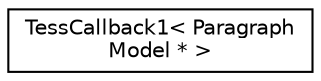 digraph "Graphical Class Hierarchy"
{
 // LATEX_PDF_SIZE
  edge [fontname="Helvetica",fontsize="10",labelfontname="Helvetica",labelfontsize="10"];
  node [fontname="Helvetica",fontsize="10",shape=record];
  rankdir="LR";
  Node0 [label="TessCallback1\< Paragraph\lModel * \>",height=0.2,width=0.4,color="black", fillcolor="white", style="filled",URL="$class_tess_callback1.html",tooltip=" "];
}
